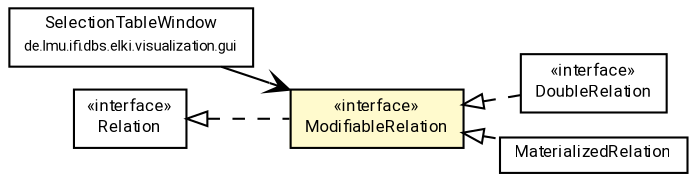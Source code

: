 #!/usr/local/bin/dot
#
# Class diagram 
# Generated by UMLGraph version R5_7_2-60-g0e99a6 (http://www.spinellis.gr/umlgraph/)
#

digraph G {
	graph [fontnames="svg"]
	edge [fontname="Roboto",fontsize=7,labelfontname="Roboto",labelfontsize=7,color="black"];
	node [fontname="Roboto",fontcolor="black",fontsize=8,shape=plaintext,margin=0,width=0,height=0];
	nodesep=0.15;
	ranksep=0.25;
	rankdir=LR;
	// de.lmu.ifi.dbs.elki.visualization.gui.SelectionTableWindow
	c7142353 [label=<<table title="de.lmu.ifi.dbs.elki.visualization.gui.SelectionTableWindow" border="0" cellborder="1" cellspacing="0" cellpadding="2" href="../../visualization/gui/SelectionTableWindow.html" target="_parent">
		<tr><td><table border="0" cellspacing="0" cellpadding="1">
		<tr><td align="center" balign="center"> <font face="Roboto">SelectionTableWindow</font> </td></tr>
		<tr><td align="center" balign="center"> <font face="Roboto" point-size="7.0">de.lmu.ifi.dbs.elki.visualization.gui</font> </td></tr>
		</table></td></tr>
		</table>>, URL="../../visualization/gui/SelectionTableWindow.html"];
	// de.lmu.ifi.dbs.elki.database.relation.ModifiableRelation<O>
	c7143200 [label=<<table title="de.lmu.ifi.dbs.elki.database.relation.ModifiableRelation" border="0" cellborder="1" cellspacing="0" cellpadding="2" bgcolor="lemonChiffon" href="ModifiableRelation.html" target="_parent">
		<tr><td><table border="0" cellspacing="0" cellpadding="1">
		<tr><td align="center" balign="center"> &#171;interface&#187; </td></tr>
		<tr><td align="center" balign="center"> <font face="Roboto">ModifiableRelation</font> </td></tr>
		</table></td></tr>
		</table>>, URL="ModifiableRelation.html"];
	// de.lmu.ifi.dbs.elki.database.relation.DoubleRelation
	c7143206 [label=<<table title="de.lmu.ifi.dbs.elki.database.relation.DoubleRelation" border="0" cellborder="1" cellspacing="0" cellpadding="2" href="DoubleRelation.html" target="_parent">
		<tr><td><table border="0" cellspacing="0" cellpadding="1">
		<tr><td align="center" balign="center"> &#171;interface&#187; </td></tr>
		<tr><td align="center" balign="center"> <font face="Roboto">DoubleRelation</font> </td></tr>
		</table></td></tr>
		</table>>, URL="DoubleRelation.html"];
	// de.lmu.ifi.dbs.elki.database.relation.Relation<O>
	c7143208 [label=<<table title="de.lmu.ifi.dbs.elki.database.relation.Relation" border="0" cellborder="1" cellspacing="0" cellpadding="2" href="Relation.html" target="_parent">
		<tr><td><table border="0" cellspacing="0" cellpadding="1">
		<tr><td align="center" balign="center"> &#171;interface&#187; </td></tr>
		<tr><td align="center" balign="center"> <font face="Roboto">Relation</font> </td></tr>
		</table></td></tr>
		</table>>, URL="Relation.html"];
	// de.lmu.ifi.dbs.elki.database.relation.MaterializedRelation<O>
	c7144277 [label=<<table title="de.lmu.ifi.dbs.elki.database.relation.MaterializedRelation" border="0" cellborder="1" cellspacing="0" cellpadding="2" href="MaterializedRelation.html" target="_parent">
		<tr><td><table border="0" cellspacing="0" cellpadding="1">
		<tr><td align="center" balign="center"> <font face="Roboto">MaterializedRelation</font> </td></tr>
		</table></td></tr>
		</table>>, URL="MaterializedRelation.html"];
	// de.lmu.ifi.dbs.elki.database.relation.ModifiableRelation<O> implements de.lmu.ifi.dbs.elki.database.relation.Relation<O>
	c7143208 -> c7143200 [arrowtail=empty,style=dashed,dir=back,weight=9];
	// de.lmu.ifi.dbs.elki.database.relation.DoubleRelation implements de.lmu.ifi.dbs.elki.database.relation.ModifiableRelation<O>
	c7143200 -> c7143206 [arrowtail=empty,style=dashed,dir=back,weight=9];
	// de.lmu.ifi.dbs.elki.database.relation.MaterializedRelation<O> implements de.lmu.ifi.dbs.elki.database.relation.ModifiableRelation<O>
	c7143200 -> c7144277 [arrowtail=empty,style=dashed,dir=back,weight=9];
	// de.lmu.ifi.dbs.elki.visualization.gui.SelectionTableWindow navassoc de.lmu.ifi.dbs.elki.database.relation.ModifiableRelation<O>
	c7142353 -> c7143200 [arrowhead=open,weight=1];
}

